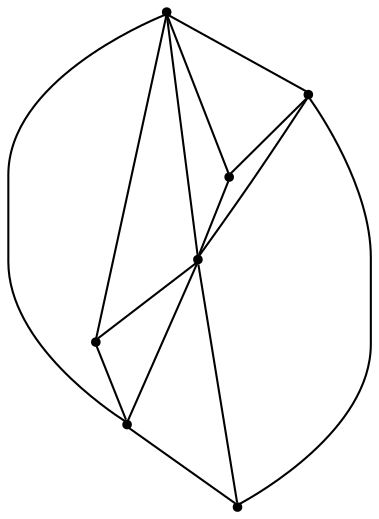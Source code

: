 graph {
  node [shape=point,comment="{\"directed\":false,\"doi\":\"10.1007/978-3-031-49272-3_1\",\"figure\":\"2 (2)\"}"]

  v0 [pos="769.5694458972655,615.0435836977264"]
  v1 [pos="769.5694458972656,239.9884315001642"]
  v2 [pos="582.0427191227006,427.5160075989453"]
  v3 [pos="582.0427191227006,540.032553258214"]
  v4 [pos="469.5247944819562,427.5160075989453"]
  v5 [pos="394.5128447214598,239.9884315001642"]
  v6 [pos="394.5128447214598,615.0435836977264"]

  v0 -- v1 [id="-1",pos="769.5694458972655,615.0435836977264 769.5694458972656,239.9884315001642 769.5694458972656,239.9884315001642 769.5694458972656,239.9884315001642"]
  v6 -- v2 [id="-3",pos="394.5128447214598,615.0435836977264 582.0427191227006,427.5160075989453 582.0427191227006,427.5160075989453 582.0427191227006,427.5160075989453"]
  v2 -- v1 [id="-4",pos="582.0427191227006,427.5160075989453 769.5694458972656,239.9884315001642 769.5694458972656,239.9884315001642 769.5694458972656,239.9884315001642"]
  v5 -- v2 [id="-7",pos="394.5128447214598,239.9884315001642 582.0427191227006,427.5160075989453 582.0427191227006,427.5160075989453 582.0427191227006,427.5160075989453"]
  v2 -- v0 [id="-8",pos="582.0427191227006,427.5160075989453 769.5694458972655,615.0435836977264 769.5694458972655,615.0435836977264 769.5694458972655,615.0435836977264"]
  v6 -- v3 [id="-10",pos="394.5128447214598,615.0435836977264 582.0427191227006,540.032553258214 582.0427191227006,540.032553258214 582.0427191227006,540.032553258214"]
  v6 -- v4 [id="-11",pos="394.5128447214598,615.0435836977264 469.5247944819562,427.5160075989453 469.5247944819562,427.5160075989453 469.5247944819562,427.5160075989453"]
  v6 -- v0 [id="-12",pos="394.5128447214598,615.0435836977264 769.5694458972655,615.0435836977264 769.5694458972655,615.0435836977264 769.5694458972655,615.0435836977264"]
  v6 -- v5 [id="-13",pos="394.5128447214598,615.0435836977264 394.5128447214598,239.9884315001642 394.5128447214598,239.9884315001642 394.5128447214598,239.9884315001642"]
  v5 -- v4 [id="-14",pos="394.5128447214598,239.9884315001642 469.5247944819562,427.5160075989453 469.5247944819562,427.5160075989453 469.5247944819562,427.5160075989453"]
  v5 -- v1 [id="-15",pos="394.5128447214598,239.9884315001642 769.5694458972656,239.9884315001642 769.5694458972656,239.9884315001642 769.5694458972656,239.9884315001642"]
  v4 -- v2 [id="-16",pos="469.5247944819562,427.5160075989453 582.0427191227006,427.5160075989453 582.0427191227006,427.5160075989453 582.0427191227006,427.5160075989453"]
  v3 -- v0 [id="-17",pos="582.0427191227006,540.032553258214 769.5694458972655,615.0435836977264 769.5694458972655,615.0435836977264 769.5694458972655,615.0435836977264"]
  v2 -- v3 [id="-18",pos="582.0427191227006,427.5160075989453 582.0427191227006,540.032553258214 582.0427191227006,540.032553258214 582.0427191227006,540.032553258214"]
}